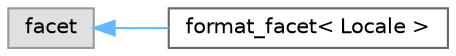 digraph "类继承关系图"
{
 // LATEX_PDF_SIZE
  bgcolor="transparent";
  edge [fontname=Helvetica,fontsize=10,labelfontname=Helvetica,labelfontsize=10];
  node [fontname=Helvetica,fontsize=10,shape=box,height=0.2,width=0.4];
  rankdir="LR";
  Node0 [id="Node000000",label="facet",height=0.2,width=0.4,color="grey60", fillcolor="#E0E0E0", style="filled",tooltip=" "];
  Node0 -> Node1 [id="edge194_Node000000_Node000001",dir="back",color="steelblue1",style="solid",tooltip=" "];
  Node1 [id="Node000001",label="format_facet\< Locale \>",height=0.2,width=0.4,color="grey40", fillcolor="white", style="filled",URL="$classformat__facet.html",tooltip=" "];
}
